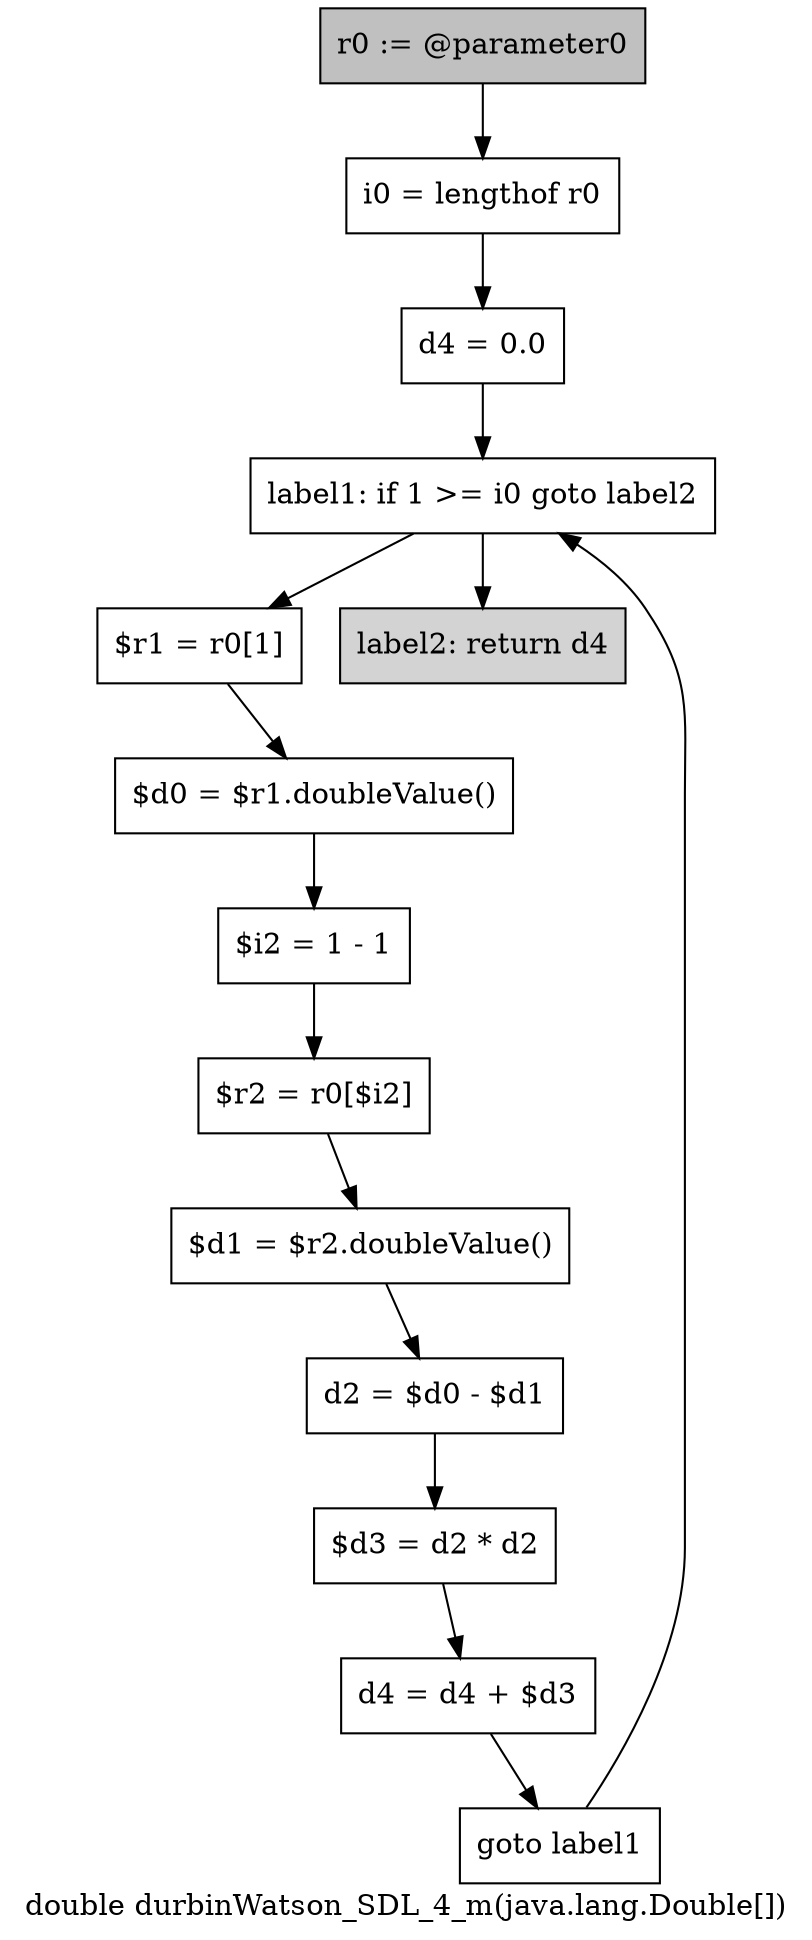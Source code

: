 digraph "double durbinWatson_SDL_4_m(java.lang.Double[])" {
    label="double durbinWatson_SDL_4_m(java.lang.Double[])";
    node [shape=box];
    "0" [style=filled,fillcolor=gray,label="r0 := @parameter0",];
    "1" [label="i0 = lengthof r0",];
    "0"->"1";
    "2" [label="d4 = 0.0",];
    "1"->"2";
    "3" [label="label1: if 1 >= i0 goto label2",];
    "2"->"3";
    "4" [label="$r1 = r0[1]",];
    "3"->"4";
    "13" [style=filled,fillcolor=lightgray,label="label2: return d4",];
    "3"->"13";
    "5" [label="$d0 = $r1.doubleValue()",];
    "4"->"5";
    "6" [label="$i2 = 1 - 1",];
    "5"->"6";
    "7" [label="$r2 = r0[$i2]",];
    "6"->"7";
    "8" [label="$d1 = $r2.doubleValue()",];
    "7"->"8";
    "9" [label="d2 = $d0 - $d1",];
    "8"->"9";
    "10" [label="$d3 = d2 * d2",];
    "9"->"10";
    "11" [label="d4 = d4 + $d3",];
    "10"->"11";
    "12" [label="goto label1",];
    "11"->"12";
    "12"->"3";
}
